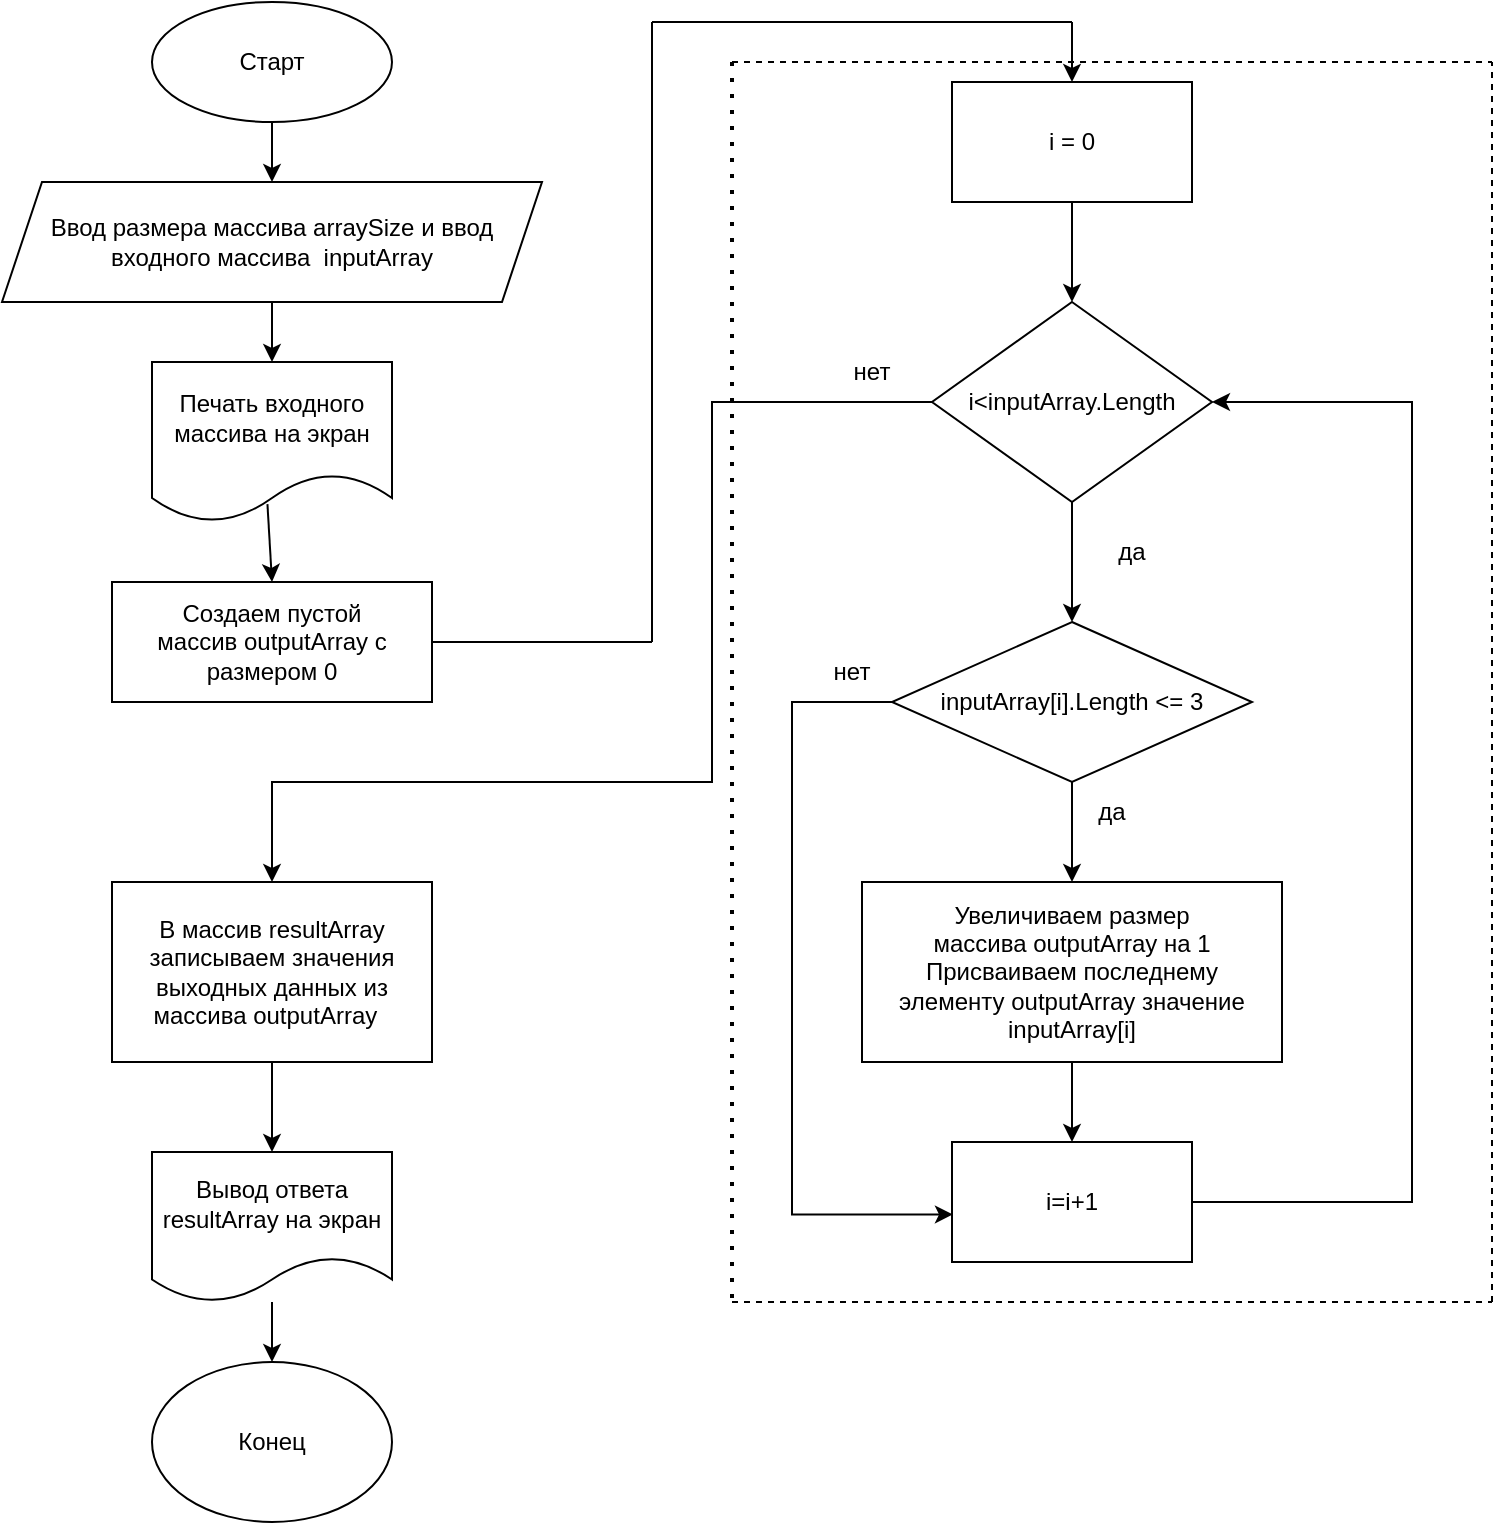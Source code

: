 <mxfile version="20.5.3"><diagram id="qm3wuLa62JHgq9MA0K1s" name="Страница 1"><mxGraphModel dx="1394" dy="770" grid="1" gridSize="10" guides="1" tooltips="1" connect="1" arrows="1" fold="1" page="1" pageScale="1" pageWidth="827" pageHeight="1169" math="0" shadow="0"><root><mxCell id="0"/><mxCell id="1" parent="0"/><mxCell id="pTg3Iw93Ls77S33FG7yV-1" value="Старт" style="ellipse;whiteSpace=wrap;html=1;" vertex="1" parent="1"><mxGeometry x="110" y="10" width="120" height="60" as="geometry"/></mxCell><mxCell id="pTg3Iw93Ls77S33FG7yV-2" value="Конец" style="ellipse;whiteSpace=wrap;html=1;" vertex="1" parent="1"><mxGeometry x="110" y="690" width="120" height="80" as="geometry"/></mxCell><mxCell id="pTg3Iw93Ls77S33FG7yV-4" value="Ввод размера массива arraySize и ввод входного массива&amp;nbsp; inputArray" style="shape=parallelogram;perimeter=parallelogramPerimeter;whiteSpace=wrap;html=1;fixedSize=1;" vertex="1" parent="1"><mxGeometry x="35" y="100" width="270" height="60" as="geometry"/></mxCell><mxCell id="pTg3Iw93Ls77S33FG7yV-5" value="Печать входного массива на экран" style="shape=document;whiteSpace=wrap;html=1;boundedLbl=1;" vertex="1" parent="1"><mxGeometry x="110" y="190" width="120" height="80" as="geometry"/></mxCell><mxCell id="pTg3Iw93Ls77S33FG7yV-28" style="edgeStyle=orthogonalEdgeStyle;rounded=0;orthogonalLoop=1;jettySize=auto;html=1;" edge="1" parent="1" source="pTg3Iw93Ls77S33FG7yV-6" target="pTg3Iw93Ls77S33FG7yV-8"><mxGeometry relative="1" as="geometry"/></mxCell><mxCell id="pTg3Iw93Ls77S33FG7yV-29" style="edgeStyle=orthogonalEdgeStyle;rounded=0;orthogonalLoop=1;jettySize=auto;html=1;exitX=0;exitY=0.5;exitDx=0;exitDy=0;entryX=0.5;entryY=0;entryDx=0;entryDy=0;" edge="1" parent="1" source="pTg3Iw93Ls77S33FG7yV-6" target="pTg3Iw93Ls77S33FG7yV-13"><mxGeometry relative="1" as="geometry"><Array as="points"><mxPoint x="390" y="210"/><mxPoint x="390" y="400"/><mxPoint x="170" y="400"/></Array></mxGeometry></mxCell><mxCell id="pTg3Iw93Ls77S33FG7yV-6" value="i&amp;lt;inputArray.Length" style="rhombus;whiteSpace=wrap;html=1;" vertex="1" parent="1"><mxGeometry x="500" y="160" width="140" height="100" as="geometry"/></mxCell><mxCell id="pTg3Iw93Ls77S33FG7yV-7" value="i = 0" style="rounded=0;whiteSpace=wrap;html=1;" vertex="1" parent="1"><mxGeometry x="510" y="50" width="120" height="60" as="geometry"/></mxCell><mxCell id="pTg3Iw93Ls77S33FG7yV-32" style="edgeStyle=orthogonalEdgeStyle;rounded=0;orthogonalLoop=1;jettySize=auto;html=1;entryX=0.5;entryY=0;entryDx=0;entryDy=0;" edge="1" parent="1" source="pTg3Iw93Ls77S33FG7yV-8" target="pTg3Iw93Ls77S33FG7yV-10"><mxGeometry relative="1" as="geometry"/></mxCell><mxCell id="pTg3Iw93Ls77S33FG7yV-36" style="edgeStyle=orthogonalEdgeStyle;rounded=0;orthogonalLoop=1;jettySize=auto;html=1;entryX=0.004;entryY=0.604;entryDx=0;entryDy=0;entryPerimeter=0;" edge="1" parent="1" source="pTg3Iw93Ls77S33FG7yV-8" target="pTg3Iw93Ls77S33FG7yV-35"><mxGeometry relative="1" as="geometry"><Array as="points"><mxPoint x="430" y="360"/><mxPoint x="430" y="616"/></Array></mxGeometry></mxCell><mxCell id="pTg3Iw93Ls77S33FG7yV-8" value="inputArray[i].Length &amp;lt;= 3" style="rhombus;whiteSpace=wrap;html=1;" vertex="1" parent="1"><mxGeometry x="480" y="320" width="180" height="80" as="geometry"/></mxCell><mxCell id="pTg3Iw93Ls77S33FG7yV-9" value="Создаем пустой массив&amp;nbsp;outputArray с размером 0" style="rounded=0;whiteSpace=wrap;html=1;" vertex="1" parent="1"><mxGeometry x="90" y="300" width="160" height="60" as="geometry"/></mxCell><mxCell id="pTg3Iw93Ls77S33FG7yV-37" style="edgeStyle=orthogonalEdgeStyle;rounded=0;orthogonalLoop=1;jettySize=auto;html=1;" edge="1" parent="1" source="pTg3Iw93Ls77S33FG7yV-10" target="pTg3Iw93Ls77S33FG7yV-35"><mxGeometry relative="1" as="geometry"/></mxCell><mxCell id="pTg3Iw93Ls77S33FG7yV-10" value="Увеличиваем размер массива&amp;nbsp;outputArray на 1&lt;br&gt;Присваиваем последнему элементу&amp;nbsp;outputArray значение inputArray[i]" style="rounded=0;whiteSpace=wrap;html=1;" vertex="1" parent="1"><mxGeometry x="465" y="450" width="210" height="90" as="geometry"/></mxCell><mxCell id="pTg3Iw93Ls77S33FG7yV-30" style="edgeStyle=orthogonalEdgeStyle;rounded=0;orthogonalLoop=1;jettySize=auto;html=1;entryX=0.5;entryY=0;entryDx=0;entryDy=0;" edge="1" parent="1" source="pTg3Iw93Ls77S33FG7yV-13" target="pTg3Iw93Ls77S33FG7yV-14"><mxGeometry relative="1" as="geometry"/></mxCell><mxCell id="pTg3Iw93Ls77S33FG7yV-13" value="В массив&amp;nbsp;resultArray записываем значения выходных данных из массива&amp;nbsp;outputArray &amp;nbsp;" style="rounded=0;whiteSpace=wrap;html=1;" vertex="1" parent="1"><mxGeometry x="90" y="450" width="160" height="90" as="geometry"/></mxCell><mxCell id="pTg3Iw93Ls77S33FG7yV-31" style="edgeStyle=orthogonalEdgeStyle;rounded=0;orthogonalLoop=1;jettySize=auto;html=1;entryX=0.5;entryY=0;entryDx=0;entryDy=0;" edge="1" parent="1" source="pTg3Iw93Ls77S33FG7yV-14" target="pTg3Iw93Ls77S33FG7yV-2"><mxGeometry relative="1" as="geometry"/></mxCell><mxCell id="pTg3Iw93Ls77S33FG7yV-14" value="Вывод ответа resultArray на экран" style="shape=document;whiteSpace=wrap;html=1;boundedLbl=1;" vertex="1" parent="1"><mxGeometry x="110" y="585" width="120" height="75" as="geometry"/></mxCell><mxCell id="pTg3Iw93Ls77S33FG7yV-16" value="" style="endArrow=none;dashed=1;html=1;rounded=0;" edge="1" parent="1"><mxGeometry width="50" height="50" relative="1" as="geometry"><mxPoint x="780" y="660" as="sourcePoint"/><mxPoint x="780" y="40" as="targetPoint"/></mxGeometry></mxCell><mxCell id="pTg3Iw93Ls77S33FG7yV-17" value="" style="endArrow=none;dashed=1;html=1;rounded=0;" edge="1" parent="1"><mxGeometry width="50" height="50" relative="1" as="geometry"><mxPoint x="400" y="40" as="sourcePoint"/><mxPoint x="780" y="40" as="targetPoint"/></mxGeometry></mxCell><mxCell id="pTg3Iw93Ls77S33FG7yV-18" value="" style="endArrow=none;dashed=1;html=1;rounded=0;" edge="1" parent="1"><mxGeometry width="50" height="50" relative="1" as="geometry"><mxPoint x="400" y="660" as="sourcePoint"/><mxPoint x="780" y="660" as="targetPoint"/></mxGeometry></mxCell><mxCell id="pTg3Iw93Ls77S33FG7yV-19" value="" style="endArrow=classic;html=1;rounded=0;exitX=0.5;exitY=1;exitDx=0;exitDy=0;entryX=0.5;entryY=0;entryDx=0;entryDy=0;" edge="1" parent="1" source="pTg3Iw93Ls77S33FG7yV-1" target="pTg3Iw93Ls77S33FG7yV-4"><mxGeometry width="50" height="50" relative="1" as="geometry"><mxPoint x="380" y="210" as="sourcePoint"/><mxPoint x="430" y="160" as="targetPoint"/></mxGeometry></mxCell><mxCell id="pTg3Iw93Ls77S33FG7yV-20" value="" style="endArrow=classic;html=1;rounded=0;exitX=0.5;exitY=1;exitDx=0;exitDy=0;entryX=0.5;entryY=0;entryDx=0;entryDy=0;" edge="1" parent="1" source="pTg3Iw93Ls77S33FG7yV-4" target="pTg3Iw93Ls77S33FG7yV-5"><mxGeometry width="50" height="50" relative="1" as="geometry"><mxPoint x="380" y="210" as="sourcePoint"/><mxPoint x="430" y="160" as="targetPoint"/></mxGeometry></mxCell><mxCell id="pTg3Iw93Ls77S33FG7yV-21" value="" style="endArrow=classic;html=1;rounded=0;exitX=0.481;exitY=0.888;exitDx=0;exitDy=0;exitPerimeter=0;" edge="1" parent="1" source="pTg3Iw93Ls77S33FG7yV-5"><mxGeometry width="50" height="50" relative="1" as="geometry"><mxPoint x="380" y="280" as="sourcePoint"/><mxPoint x="170" y="300" as="targetPoint"/></mxGeometry></mxCell><mxCell id="pTg3Iw93Ls77S33FG7yV-22" value="" style="endArrow=none;html=1;rounded=0;exitX=1;exitY=0.5;exitDx=0;exitDy=0;" edge="1" parent="1" source="pTg3Iw93Ls77S33FG7yV-9"><mxGeometry width="50" height="50" relative="1" as="geometry"><mxPoint x="380" y="280" as="sourcePoint"/><mxPoint x="360" y="330" as="targetPoint"/></mxGeometry></mxCell><mxCell id="pTg3Iw93Ls77S33FG7yV-23" value="" style="endArrow=none;html=1;rounded=0;" edge="1" parent="1"><mxGeometry width="50" height="50" relative="1" as="geometry"><mxPoint x="360" y="330" as="sourcePoint"/><mxPoint x="360" y="20" as="targetPoint"/></mxGeometry></mxCell><mxCell id="pTg3Iw93Ls77S33FG7yV-24" value="" style="endArrow=none;html=1;rounded=0;" edge="1" parent="1"><mxGeometry width="50" height="50" relative="1" as="geometry"><mxPoint x="360" y="20" as="sourcePoint"/><mxPoint x="570" y="20" as="targetPoint"/></mxGeometry></mxCell><mxCell id="pTg3Iw93Ls77S33FG7yV-25" value="" style="endArrow=none;dashed=1;html=1;dashPattern=1 3;strokeWidth=2;rounded=0;" edge="1" parent="1"><mxGeometry width="50" height="50" relative="1" as="geometry"><mxPoint x="400" y="40" as="sourcePoint"/><mxPoint x="400" y="660" as="targetPoint"/></mxGeometry></mxCell><mxCell id="pTg3Iw93Ls77S33FG7yV-26" value="" style="endArrow=classic;html=1;rounded=0;" edge="1" parent="1" target="pTg3Iw93Ls77S33FG7yV-7"><mxGeometry width="50" height="50" relative="1" as="geometry"><mxPoint x="570" y="20" as="sourcePoint"/><mxPoint x="430" y="230" as="targetPoint"/></mxGeometry></mxCell><mxCell id="pTg3Iw93Ls77S33FG7yV-27" value="" style="endArrow=classic;html=1;rounded=0;exitX=0.5;exitY=1;exitDx=0;exitDy=0;" edge="1" parent="1" source="pTg3Iw93Ls77S33FG7yV-7" target="pTg3Iw93Ls77S33FG7yV-6"><mxGeometry width="50" height="50" relative="1" as="geometry"><mxPoint x="380" y="280" as="sourcePoint"/><mxPoint x="430" y="230" as="targetPoint"/></mxGeometry></mxCell><mxCell id="pTg3Iw93Ls77S33FG7yV-33" value="нет" style="text;html=1;strokeColor=none;fillColor=none;align=center;verticalAlign=middle;whiteSpace=wrap;rounded=0;" vertex="1" parent="1"><mxGeometry x="440" y="180" width="60" height="30" as="geometry"/></mxCell><mxCell id="pTg3Iw93Ls77S33FG7yV-34" value="да" style="text;html=1;strokeColor=none;fillColor=none;align=center;verticalAlign=middle;whiteSpace=wrap;rounded=0;" vertex="1" parent="1"><mxGeometry x="570" y="270" width="60" height="30" as="geometry"/></mxCell><mxCell id="pTg3Iw93Ls77S33FG7yV-38" style="edgeStyle=orthogonalEdgeStyle;rounded=0;orthogonalLoop=1;jettySize=auto;html=1;entryX=1;entryY=0.5;entryDx=0;entryDy=0;" edge="1" parent="1" source="pTg3Iw93Ls77S33FG7yV-35" target="pTg3Iw93Ls77S33FG7yV-6"><mxGeometry relative="1" as="geometry"><Array as="points"><mxPoint x="740" y="610"/><mxPoint x="740" y="210"/></Array></mxGeometry></mxCell><mxCell id="pTg3Iw93Ls77S33FG7yV-35" value="i=i+1" style="rounded=0;whiteSpace=wrap;html=1;" vertex="1" parent="1"><mxGeometry x="510" y="580" width="120" height="60" as="geometry"/></mxCell><mxCell id="pTg3Iw93Ls77S33FG7yV-39" value="да" style="text;html=1;strokeColor=none;fillColor=none;align=center;verticalAlign=middle;whiteSpace=wrap;rounded=0;" vertex="1" parent="1"><mxGeometry x="560" y="400" width="60" height="30" as="geometry"/></mxCell><mxCell id="pTg3Iw93Ls77S33FG7yV-40" value="нет" style="text;html=1;strokeColor=none;fillColor=none;align=center;verticalAlign=middle;whiteSpace=wrap;rounded=0;" vertex="1" parent="1"><mxGeometry x="430" y="330" width="60" height="30" as="geometry"/></mxCell></root></mxGraphModel></diagram></mxfile>